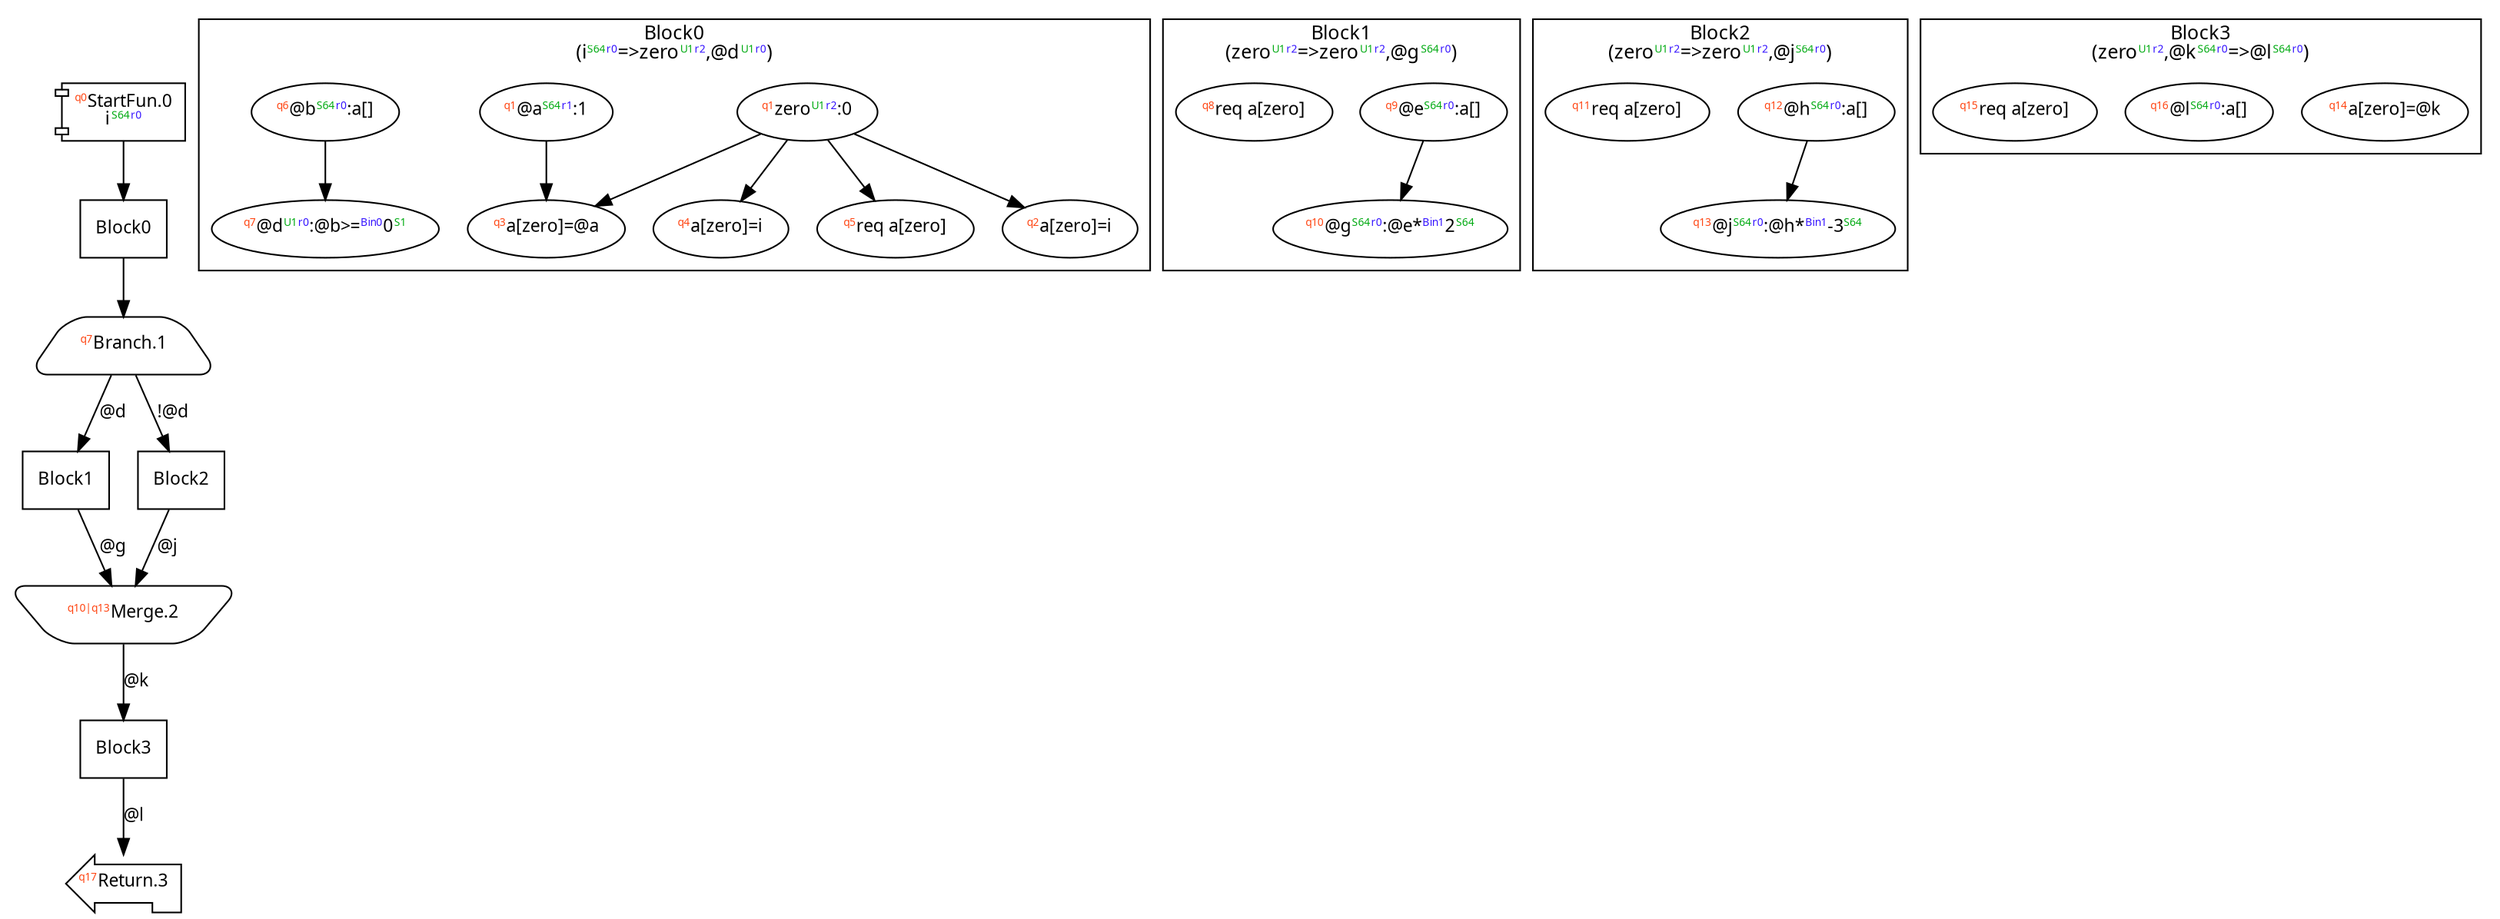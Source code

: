digraph Program_ {
  graph [fontname = "Monaco", fontsize = 12, ranksep = 0.5];
  node [shape = box, fontname = "Monaco", fontsize = 11; colorscheme = pastel19];
  edge [fontname = "Monaco", fontsize = 11; colorscheme = pastel19];
  Jump0[label = <<font color="#ff4411" point-size="8"><sup>q0</sup></font>StartFun.0<br/>i<font color="#00aa11" point-size="8"><sup>S64</sup></font><font color="#3311ff" point-size="8"><sup>r0</sup></font>>; shape = component];
  Jump0 -> Block0;
  Jump1[
    label = <<font color="#ff4411" point-size="8"><sup>q7</sup></font>Branch.1>;
    shape = trapezium; style = rounded;
  ];
  Block0 -> Jump1;
  Jump1 -> Block1 [label="@d"];
  Jump1 -> Block2 [label="!@d"];
  Jump2[label = <<font color="#ff4411" point-size="8"><sup>q10|q13</sup></font>Merge.2>; shape = invtrapezium; style = rounded];
  Block1 -> Jump2 [label="@g"];
  Block2 -> Jump2 [label="@j"];
  Jump2 -> Block3 [label="@k"];
  Jump3[label = <<font color="#ff4411" point-size="8"><sup>q17</sup></font>Return.3>; shape = lpromoter];
  Block3 -> Jump3 [label="@l"];
  Block0 [label = "Block0"];
  Block1 [label = "Block1"];
  Block2 [label = "Block2"];
  Block3 [label = "Block3"];
  subgraph cluster_dfg_Block0 {
    node [shape = oval];
    label = <Block0<br/>(i<font color="#00aa11" point-size="8"><sup>S64</sup></font><font color="#3311ff" point-size="8"><sup>r0</sup></font>=&gt;zero<font color="#00aa11" point-size="8"><sup>U1</sup></font><font color="#3311ff" point-size="8"><sup>r2</sup></font>,@d<font color="#00aa11" point-size="8"><sup>U1</sup></font><font color="#3311ff" point-size="8"><sup>r0</sup></font>)>;
    0 [label=<<font color="#ff4411" point-size="8"><sup>q1</sup></font>zero<font color="#00aa11" point-size="8"><sup>U1</sup></font><font color="#3311ff" point-size="8"><sup>r2</sup></font>:0>];
    5 [label=<<font color="#ff4411" point-size="8"><sup>q5</sup></font>req a[zero]>];
    1 [label=<<font color="#ff4411" point-size="8"><sup>q2</sup></font>a[zero]=i>];
    6 [label=<<font color="#ff4411" point-size="8"><sup>q6</sup></font>@b<font color="#00aa11" point-size="8"><sup>S64</sup></font><font color="#3311ff" point-size="8"><sup>r0</sup></font>:a[]>];
    2 [label=<<font color="#ff4411" point-size="8"><sup>q1</sup></font>@a<font color="#00aa11" point-size="8"><sup>S64</sup></font><font color="#3311ff" point-size="8"><sup>r1</sup></font>:1>];
    3 [label=<<font color="#ff4411" point-size="8"><sup>q3</sup></font>a[zero]=@a>];
    8 [label=<<font color="#ff4411" point-size="8"><sup>q7</sup></font>@d<font color="#00aa11" point-size="8"><sup>U1</sup></font><font color="#3311ff" point-size="8"><sup>r0</sup></font>:@b&gt;=<font color="#3311ff" point-size="8"><sup>Bin0</sup></font>0<font color="#00aa11" point-size="8"><sup>S1</sup></font>>];
    4 [label=<<font color="#ff4411" point-size="8"><sup>q4</sup></font>a[zero]=i>];
    0 -> 1;
    0 -> 3;
    0 -> 4;
    0 -> 5;
    2 -> 3;
    6 -> 8;
  }
  subgraph cluster_dfg_Block1 {
    node [shape = oval];
    label = <Block1<br/>(zero<font color="#00aa11" point-size="8"><sup>U1</sup></font><font color="#3311ff" point-size="8"><sup>r2</sup></font>=&gt;zero<font color="#00aa11" point-size="8"><sup>U1</sup></font><font color="#3311ff" point-size="8"><sup>r2</sup></font>,@g<font color="#00aa11" point-size="8"><sup>S64</sup></font><font color="#3311ff" point-size="8"><sup>r0</sup></font>)>;
    10 [label=<<font color="#ff4411" point-size="8"><sup>q9</sup></font>@e<font color="#00aa11" point-size="8"><sup>S64</sup></font><font color="#3311ff" point-size="8"><sup>r0</sup></font>:a[]>];
    9 [label=<<font color="#ff4411" point-size="8"><sup>q8</sup></font>req a[zero]>];
    12 [label=<<font color="#ff4411" point-size="8"><sup>q10</sup></font>@g<font color="#00aa11" point-size="8"><sup>S64</sup></font><font color="#3311ff" point-size="8"><sup>r0</sup></font>:@e*<font color="#3311ff" point-size="8"><sup>Bin1</sup></font>2<font color="#00aa11" point-size="8"><sup>S64</sup></font>>];
    10 -> 12;
  }
  subgraph cluster_dfg_Block2 {
    node [shape = oval];
    label = <Block2<br/>(zero<font color="#00aa11" point-size="8"><sup>U1</sup></font><font color="#3311ff" point-size="8"><sup>r2</sup></font>=&gt;zero<font color="#00aa11" point-size="8"><sup>U1</sup></font><font color="#3311ff" point-size="8"><sup>r2</sup></font>,@j<font color="#00aa11" point-size="8"><sup>S64</sup></font><font color="#3311ff" point-size="8"><sup>r0</sup></font>)>;
    14 [label=<<font color="#ff4411" point-size="8"><sup>q12</sup></font>@h<font color="#00aa11" point-size="8"><sup>S64</sup></font><font color="#3311ff" point-size="8"><sup>r0</sup></font>:a[]>];
    13 [label=<<font color="#ff4411" point-size="8"><sup>q11</sup></font>req a[zero]>];
    16 [label=<<font color="#ff4411" point-size="8"><sup>q13</sup></font>@j<font color="#00aa11" point-size="8"><sup>S64</sup></font><font color="#3311ff" point-size="8"><sup>r0</sup></font>:@h*<font color="#3311ff" point-size="8"><sup>Bin1</sup></font>-3<font color="#00aa11" point-size="8"><sup>S64</sup></font>>];
    14 -> 16;
  }
  subgraph cluster_dfg_Block3 {
    node [shape = oval];
    label = <Block3<br/>(zero<font color="#00aa11" point-size="8"><sup>U1</sup></font><font color="#3311ff" point-size="8"><sup>r2</sup></font>,@k<font color="#00aa11" point-size="8"><sup>S64</sup></font><font color="#3311ff" point-size="8"><sup>r0</sup></font>=&gt;@l<font color="#00aa11" point-size="8"><sup>S64</sup></font><font color="#3311ff" point-size="8"><sup>r0</sup></font>)>;
    17 [label=<<font color="#ff4411" point-size="8"><sup>q14</sup></font>a[zero]=@k>];
    19 [label=<<font color="#ff4411" point-size="8"><sup>q16</sup></font>@l<font color="#00aa11" point-size="8"><sup>S64</sup></font><font color="#3311ff" point-size="8"><sup>r0</sup></font>:a[]>];
    18 [label=<<font color="#ff4411" point-size="8"><sup>q15</sup></font>req a[zero]>];
  }
}
